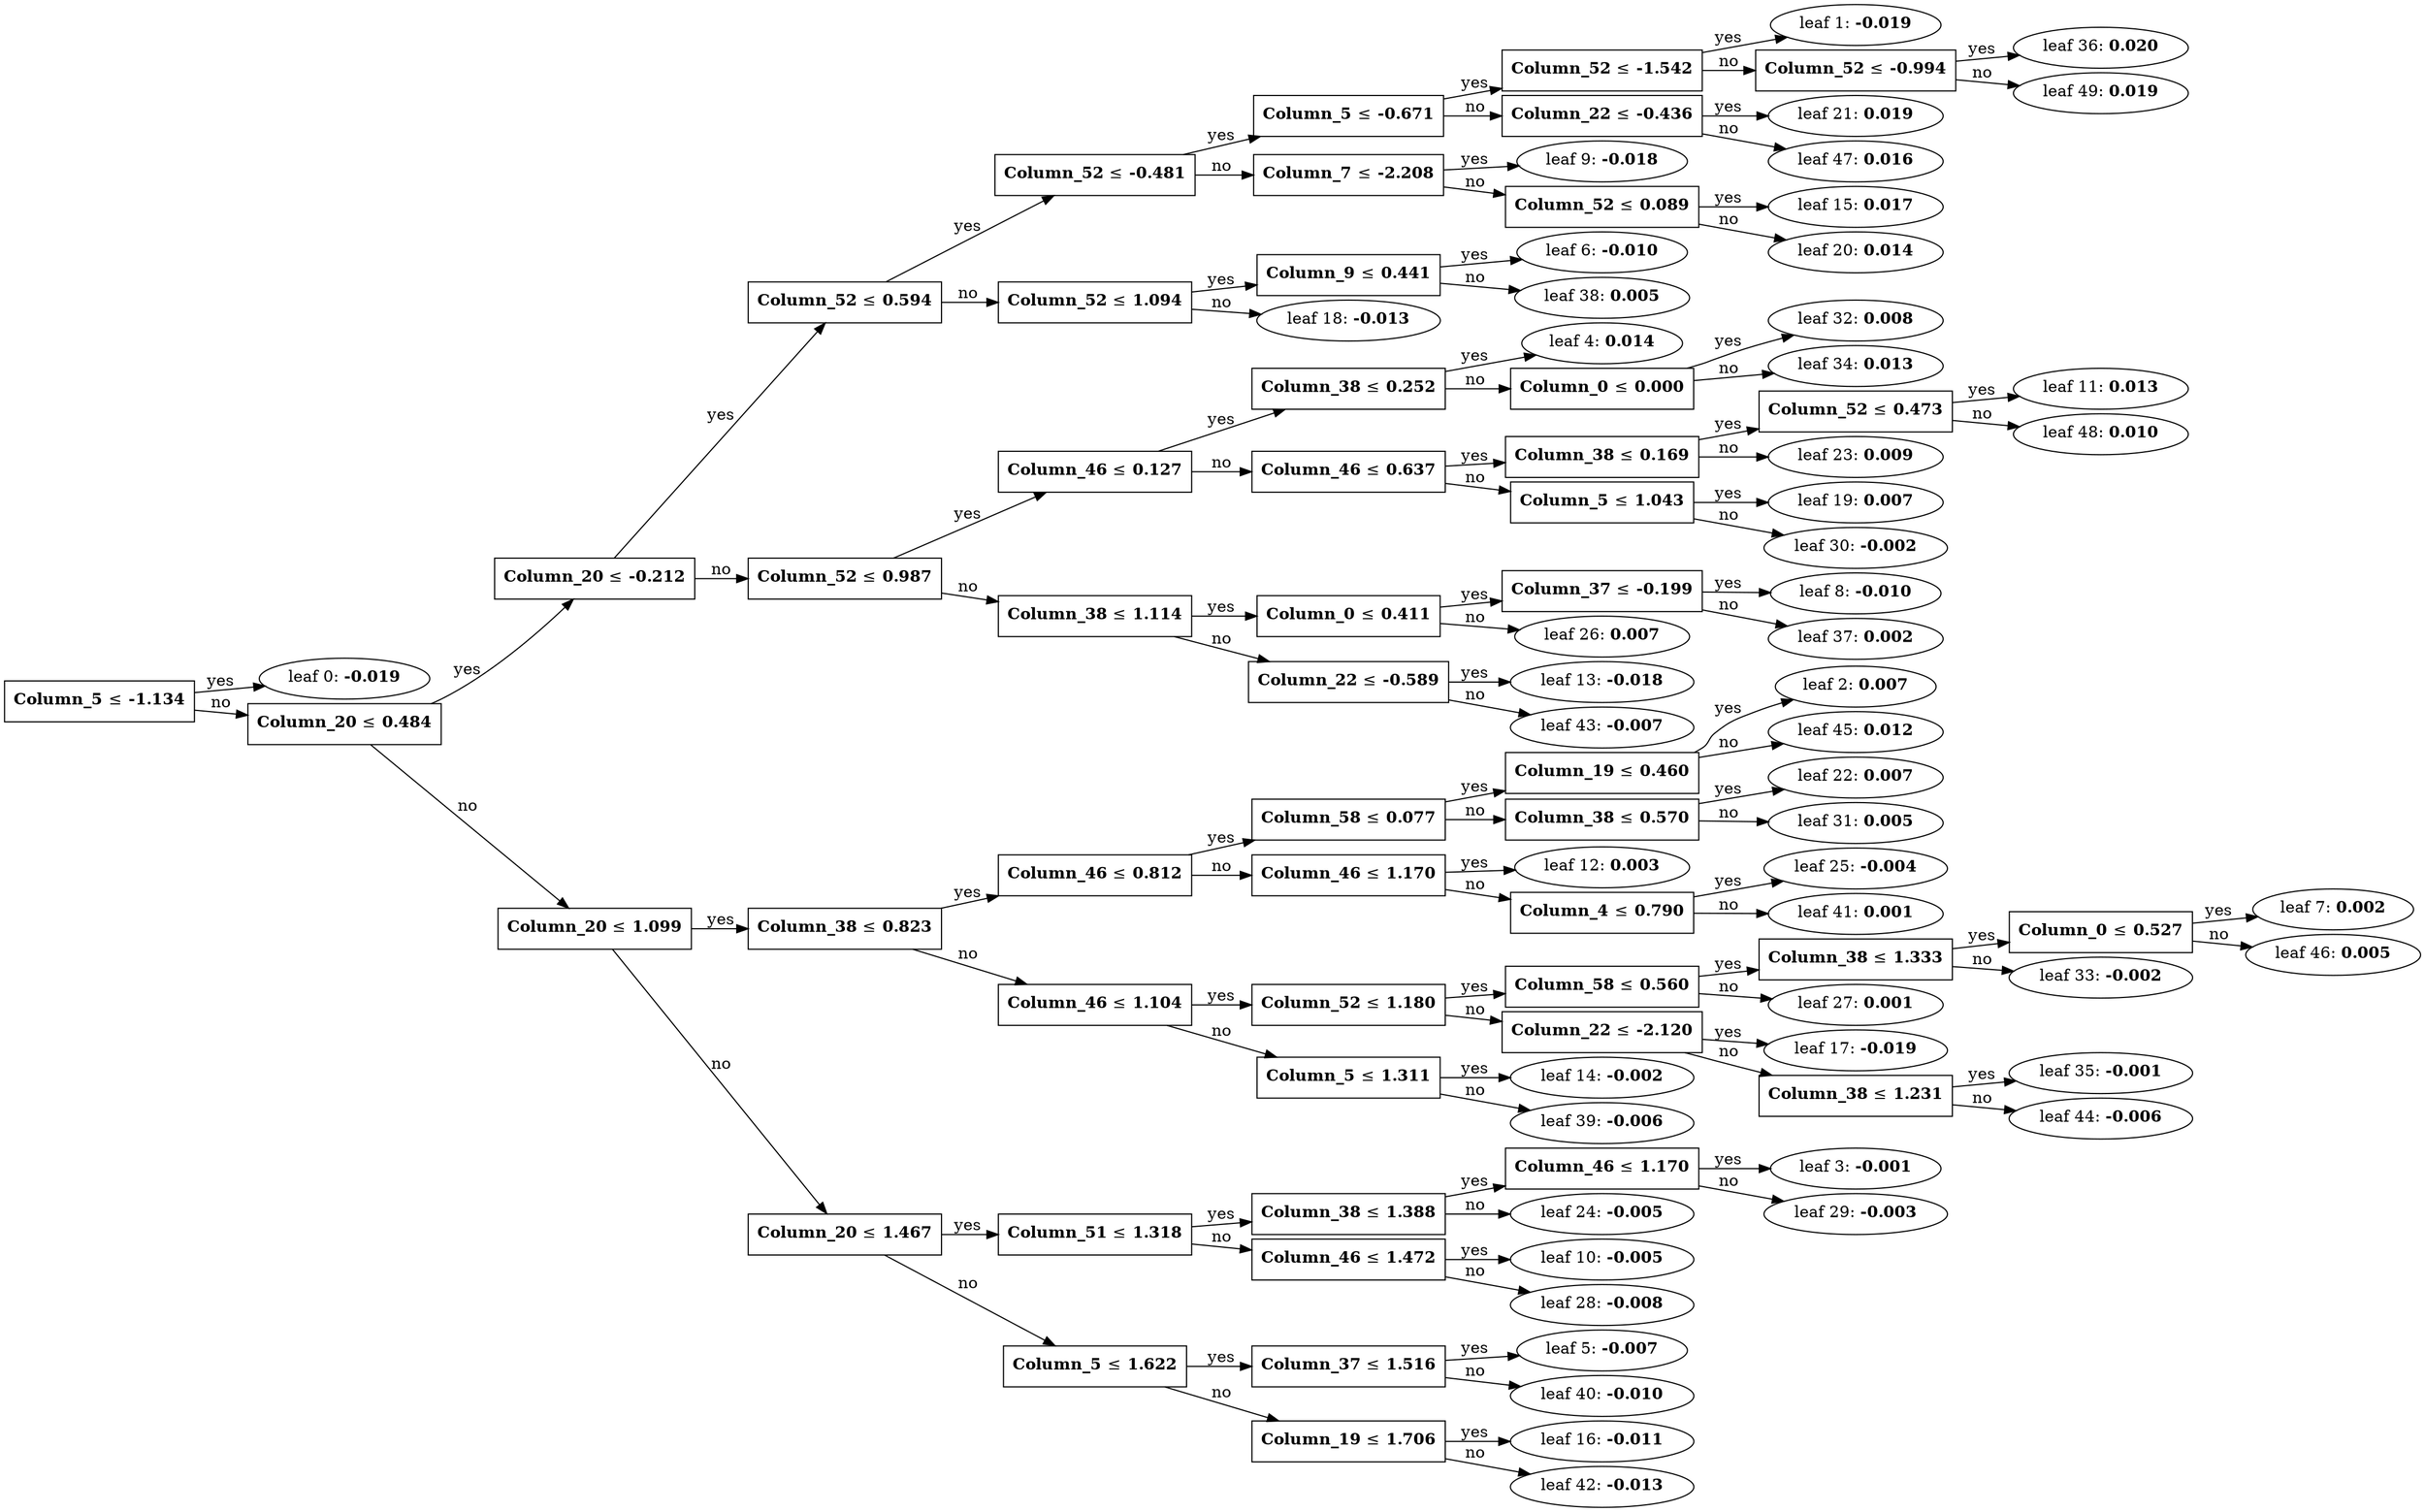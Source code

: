 digraph {
	graph [nodesep=0.05 rankdir=LR ranksep=0.3]
	split0 [label=<<B>Column_5</B> &#8804; <B>-1.134</B>> fillcolor=white shape=rectangle style=""]
	leaf0 [label=<leaf 0: <B>-0.019</B>>]
	split0 -> leaf0 [label=yes]
	split1 [label=<<B>Column_20</B> &#8804; <B>0.484</B>> fillcolor=white shape=rectangle style=""]
	split3 [label=<<B>Column_20</B> &#8804; <B>-0.212</B>> fillcolor=white shape=rectangle style=""]
	split5 [label=<<B>Column_52</B> &#8804; <B>0.594</B>> fillcolor=white shape=rectangle style=""]
	split8 [label=<<B>Column_52</B> &#8804; <B>-0.481</B>> fillcolor=white shape=rectangle style=""]
	split20 [label=<<B>Column_5</B> &#8804; <B>-0.671</B>> fillcolor=white shape=rectangle style=""]
	split35 [label=<<B>Column_52</B> &#8804; <B>-1.542</B>> fillcolor=white shape=rectangle style=""]
	leaf1 [label=<leaf 1: <B>-0.019</B>>]
	split35 -> leaf1 [label=yes]
	split48 [label=<<B>Column_52</B> &#8804; <B>-0.994</B>> fillcolor=white shape=rectangle style=""]
	leaf36 [label=<leaf 36: <B>0.020</B>>]
	split48 -> leaf36 [label=yes]
	leaf49 [label=<leaf 49: <B>0.019</B>>]
	split48 -> leaf49 [label=no]
	split35 -> split48 [label=no]
	split20 -> split35 [label=yes]
	split46 [label=<<B>Column_22</B> &#8804; <B>-0.436</B>> fillcolor=white shape=rectangle style=""]
	leaf21 [label=<leaf 21: <B>0.019</B>>]
	split46 -> leaf21 [label=yes]
	leaf47 [label=<leaf 47: <B>0.016</B>>]
	split46 -> leaf47 [label=no]
	split20 -> split46 [label=no]
	split8 -> split20 [label=yes]
	split14 [label=<<B>Column_7</B> &#8804; <B>-2.208</B>> fillcolor=white shape=rectangle style=""]
	leaf9 [label=<leaf 9: <B>-0.018</B>>]
	split14 -> leaf9 [label=yes]
	split19 [label=<<B>Column_52</B> &#8804; <B>0.089</B>> fillcolor=white shape=rectangle style=""]
	leaf15 [label=<leaf 15: <B>0.017</B>>]
	split19 -> leaf15 [label=yes]
	leaf20 [label=<leaf 20: <B>0.014</B>>]
	split19 -> leaf20 [label=no]
	split14 -> split19 [label=no]
	split8 -> split14 [label=no]
	split5 -> split8 [label=yes]
	split17 [label=<<B>Column_52</B> &#8804; <B>1.094</B>> fillcolor=white shape=rectangle style=""]
	split37 [label=<<B>Column_9</B> &#8804; <B>0.441</B>> fillcolor=white shape=rectangle style=""]
	leaf6 [label=<leaf 6: <B>-0.010</B>>]
	split37 -> leaf6 [label=yes]
	leaf38 [label=<leaf 38: <B>0.005</B>>]
	split37 -> leaf38 [label=no]
	split17 -> split37 [label=yes]
	leaf18 [label=<leaf 18: <B>-0.013</B>>]
	split17 -> leaf18 [label=no]
	split5 -> split17 [label=no]
	split3 -> split5 [label=yes]
	split7 [label=<<B>Column_52</B> &#8804; <B>0.987</B>> fillcolor=white shape=rectangle style=""]
	split10 [label=<<B>Column_46</B> &#8804; <B>0.127</B>> fillcolor=white shape=rectangle style=""]
	split31 [label=<<B>Column_38</B> &#8804; <B>0.252</B>> fillcolor=white shape=rectangle style=""]
	leaf4 [label=<leaf 4: <B>0.014</B>>]
	split31 -> leaf4 [label=yes]
	split33 [label=<<B>Column_0</B> &#8804; <B>0.000</B>> fillcolor=white shape=rectangle style=""]
	leaf32 [label=<leaf 32: <B>0.008</B>>]
	split33 -> leaf32 [label=yes]
	leaf34 [label=<leaf 34: <B>0.013</B>>]
	split33 -> leaf34 [label=no]
	split31 -> split33 [label=no]
	split10 -> split31 [label=yes]
	split18 [label=<<B>Column_46</B> &#8804; <B>0.637</B>> fillcolor=white shape=rectangle style=""]
	split22 [label=<<B>Column_38</B> &#8804; <B>0.169</B>> fillcolor=white shape=rectangle style=""]
	split47 [label=<<B>Column_52</B> &#8804; <B>0.473</B>> fillcolor=white shape=rectangle style=""]
	leaf11 [label=<leaf 11: <B>0.013</B>>]
	split47 -> leaf11 [label=yes]
	leaf48 [label=<leaf 48: <B>0.010</B>>]
	split47 -> leaf48 [label=no]
	split22 -> split47 [label=yes]
	leaf23 [label=<leaf 23: <B>0.009</B>>]
	split22 -> leaf23 [label=no]
	split18 -> split22 [label=yes]
	split29 [label=<<B>Column_5</B> &#8804; <B>1.043</B>> fillcolor=white shape=rectangle style=""]
	leaf19 [label=<leaf 19: <B>0.007</B>>]
	split29 -> leaf19 [label=yes]
	leaf30 [label=<leaf 30: <B>-0.002</B>>]
	split29 -> leaf30 [label=no]
	split18 -> split29 [label=no]
	split10 -> split18 [label=no]
	split7 -> split10 [label=yes]
	split12 [label=<<B>Column_38</B> &#8804; <B>1.114</B>> fillcolor=white shape=rectangle style=""]
	split25 [label=<<B>Column_0</B> &#8804; <B>0.411</B>> fillcolor=white shape=rectangle style=""]
	split36 [label=<<B>Column_37</B> &#8804; <B>-0.199</B>> fillcolor=white shape=rectangle style=""]
	leaf8 [label=<leaf 8: <B>-0.010</B>>]
	split36 -> leaf8 [label=yes]
	leaf37 [label=<leaf 37: <B>0.002</B>>]
	split36 -> leaf37 [label=no]
	split25 -> split36 [label=yes]
	leaf26 [label=<leaf 26: <B>0.007</B>>]
	split25 -> leaf26 [label=no]
	split12 -> split25 [label=yes]
	split42 [label=<<B>Column_22</B> &#8804; <B>-0.589</B>> fillcolor=white shape=rectangle style=""]
	leaf13 [label=<leaf 13: <B>-0.018</B>>]
	split42 -> leaf13 [label=yes]
	leaf43 [label=<leaf 43: <B>-0.007</B>>]
	split42 -> leaf43 [label=no]
	split12 -> split42 [label=no]
	split7 -> split12 [label=no]
	split3 -> split7 [label=no]
	split1 -> split3 [label=yes]
	split2 [label=<<B>Column_20</B> &#8804; <B>1.099</B>> fillcolor=white shape=rectangle style=""]
	split6 [label=<<B>Column_38</B> &#8804; <B>0.823</B>> fillcolor=white shape=rectangle style=""]
	split11 [label=<<B>Column_46</B> &#8804; <B>0.812</B>> fillcolor=white shape=rectangle style=""]
	split21 [label=<<B>Column_58</B> &#8804; <B>0.077</B>> fillcolor=white shape=rectangle style=""]
	split44 [label=<<B>Column_19</B> &#8804; <B>0.460</B>> fillcolor=white shape=rectangle style=""]
	leaf2 [label=<leaf 2: <B>0.007</B>>]
	split44 -> leaf2 [label=yes]
	leaf45 [label=<leaf 45: <B>0.012</B>>]
	split44 -> leaf45 [label=no]
	split21 -> split44 [label=yes]
	split30 [label=<<B>Column_38</B> &#8804; <B>0.570</B>> fillcolor=white shape=rectangle style=""]
	leaf22 [label=<leaf 22: <B>0.007</B>>]
	split30 -> leaf22 [label=yes]
	leaf31 [label=<leaf 31: <B>0.005</B>>]
	split30 -> leaf31 [label=no]
	split21 -> split30 [label=no]
	split11 -> split21 [label=yes]
	split24 [label=<<B>Column_46</B> &#8804; <B>1.170</B>> fillcolor=white shape=rectangle style=""]
	leaf12 [label=<leaf 12: <B>0.003</B>>]
	split24 -> leaf12 [label=yes]
	split40 [label=<<B>Column_4</B> &#8804; <B>0.790</B>> fillcolor=white shape=rectangle style=""]
	leaf25 [label=<leaf 25: <B>-0.004</B>>]
	split40 -> leaf25 [label=yes]
	leaf41 [label=<leaf 41: <B>0.001</B>>]
	split40 -> leaf41 [label=no]
	split24 -> split40 [label=no]
	split11 -> split24 [label=no]
	split6 -> split11 [label=yes]
	split13 [label=<<B>Column_46</B> &#8804; <B>1.104</B>> fillcolor=white shape=rectangle style=""]
	split16 [label=<<B>Column_52</B> &#8804; <B>1.180</B>> fillcolor=white shape=rectangle style=""]
	split26 [label=<<B>Column_58</B> &#8804; <B>0.560</B>> fillcolor=white shape=rectangle style=""]
	split32 [label=<<B>Column_38</B> &#8804; <B>1.333</B>> fillcolor=white shape=rectangle style=""]
	split45 [label=<<B>Column_0</B> &#8804; <B>0.527</B>> fillcolor=white shape=rectangle style=""]
	leaf7 [label=<leaf 7: <B>0.002</B>>]
	split45 -> leaf7 [label=yes]
	leaf46 [label=<leaf 46: <B>0.005</B>>]
	split45 -> leaf46 [label=no]
	split32 -> split45 [label=yes]
	leaf33 [label=<leaf 33: <B>-0.002</B>>]
	split32 -> leaf33 [label=no]
	split26 -> split32 [label=yes]
	leaf27 [label=<leaf 27: <B>0.001</B>>]
	split26 -> leaf27 [label=no]
	split16 -> split26 [label=yes]
	split34 [label=<<B>Column_22</B> &#8804; <B>-2.120</B>> fillcolor=white shape=rectangle style=""]
	leaf17 [label=<leaf 17: <B>-0.019</B>>]
	split34 -> leaf17 [label=yes]
	split43 [label=<<B>Column_38</B> &#8804; <B>1.231</B>> fillcolor=white shape=rectangle style=""]
	leaf35 [label=<leaf 35: <B>-0.001</B>>]
	split43 -> leaf35 [label=yes]
	leaf44 [label=<leaf 44: <B>-0.006</B>>]
	split43 -> leaf44 [label=no]
	split34 -> split43 [label=no]
	split16 -> split34 [label=no]
	split13 -> split16 [label=yes]
	split38 [label=<<B>Column_5</B> &#8804; <B>1.311</B>> fillcolor=white shape=rectangle style=""]
	leaf14 [label=<leaf 14: <B>-0.002</B>>]
	split38 -> leaf14 [label=yes]
	leaf39 [label=<leaf 39: <B>-0.006</B>>]
	split38 -> leaf39 [label=no]
	split13 -> split38 [label=no]
	split6 -> split13 [label=no]
	split2 -> split6 [label=yes]
	split4 [label=<<B>Column_20</B> &#8804; <B>1.467</B>> fillcolor=white shape=rectangle style=""]
	split9 [label=<<B>Column_51</B> &#8804; <B>1.318</B>> fillcolor=white shape=rectangle style=""]
	split23 [label=<<B>Column_38</B> &#8804; <B>1.388</B>> fillcolor=white shape=rectangle style=""]
	split28 [label=<<B>Column_46</B> &#8804; <B>1.170</B>> fillcolor=white shape=rectangle style=""]
	leaf3 [label=<leaf 3: <B>-0.001</B>>]
	split28 -> leaf3 [label=yes]
	leaf29 [label=<leaf 29: <B>-0.003</B>>]
	split28 -> leaf29 [label=no]
	split23 -> split28 [label=yes]
	leaf24 [label=<leaf 24: <B>-0.005</B>>]
	split23 -> leaf24 [label=no]
	split9 -> split23 [label=yes]
	split27 [label=<<B>Column_46</B> &#8804; <B>1.472</B>> fillcolor=white shape=rectangle style=""]
	leaf10 [label=<leaf 10: <B>-0.005</B>>]
	split27 -> leaf10 [label=yes]
	leaf28 [label=<leaf 28: <B>-0.008</B>>]
	split27 -> leaf28 [label=no]
	split9 -> split27 [label=no]
	split4 -> split9 [label=yes]
	split15 [label=<<B>Column_5</B> &#8804; <B>1.622</B>> fillcolor=white shape=rectangle style=""]
	split39 [label=<<B>Column_37</B> &#8804; <B>1.516</B>> fillcolor=white shape=rectangle style=""]
	leaf5 [label=<leaf 5: <B>-0.007</B>>]
	split39 -> leaf5 [label=yes]
	leaf40 [label=<leaf 40: <B>-0.010</B>>]
	split39 -> leaf40 [label=no]
	split15 -> split39 [label=yes]
	split41 [label=<<B>Column_19</B> &#8804; <B>1.706</B>> fillcolor=white shape=rectangle style=""]
	leaf16 [label=<leaf 16: <B>-0.011</B>>]
	split41 -> leaf16 [label=yes]
	leaf42 [label=<leaf 42: <B>-0.013</B>>]
	split41 -> leaf42 [label=no]
	split15 -> split41 [label=no]
	split4 -> split15 [label=no]
	split2 -> split4 [label=no]
	split1 -> split2 [label=no]
	split0 -> split1 [label=no]
}
